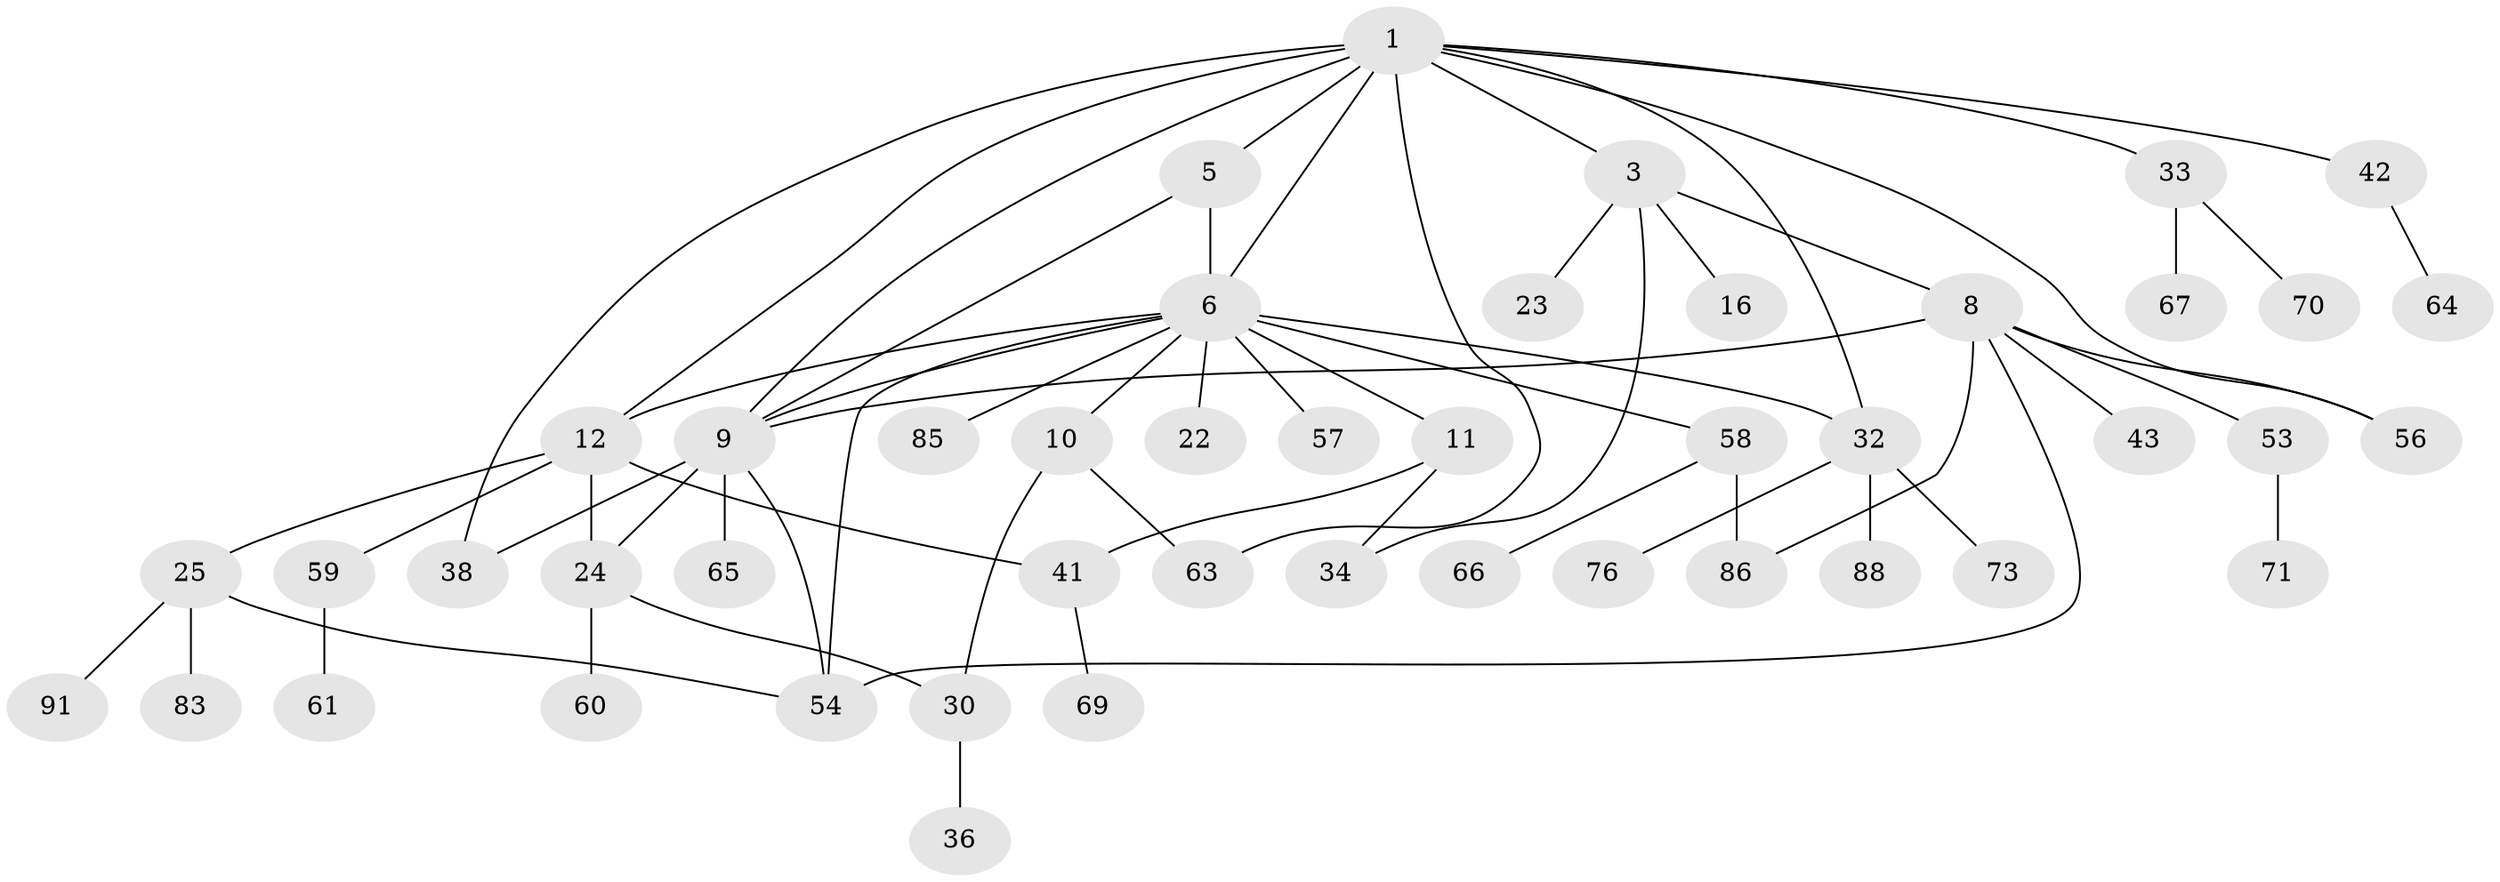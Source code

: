 // original degree distribution, {3: 0.1956521739130435, 6: 0.05434782608695652, 5: 0.05434782608695652, 4: 0.05434782608695652, 2: 0.2608695652173913, 1: 0.3695652173913043, 7: 0.010869565217391304}
// Generated by graph-tools (version 1.1) at 2025/54/03/05/25 16:54:47]
// undirected, 46 vertices, 62 edges
graph export_dot {
graph [start="1"]
  node [color=gray90,style=filled];
  1 [super="+4+2"];
  3 [super="+13"];
  5 [super="+82+80"];
  6 [super="+7"];
  8 [super="+14+21+20+84"];
  9 [super="+52+45+55"];
  10 [super="+26+18"];
  11 [super="+27"];
  12 [super="+15"];
  16;
  22 [super="+79"];
  23;
  24 [super="+68"];
  25 [super="+51"];
  30 [super="+39"];
  32 [super="+48"];
  33 [super="+49"];
  34;
  36;
  38 [super="+89+77"];
  41 [super="+47+50"];
  42;
  43;
  53;
  54 [super="+81"];
  56;
  57;
  58 [super="+78"];
  59;
  60 [super="+87"];
  61;
  63 [super="+75+92"];
  64;
  65;
  66;
  67;
  69;
  70;
  71;
  73;
  76;
  83;
  85;
  86;
  88;
  91;
  1 -- 12;
  1 -- 32;
  1 -- 33;
  1 -- 38;
  1 -- 9;
  1 -- 42;
  1 -- 56;
  1 -- 63;
  1 -- 6 [weight=2];
  1 -- 3;
  1 -- 5;
  3 -- 8;
  3 -- 16;
  3 -- 23;
  3 -- 34;
  5 -- 6;
  5 -- 9;
  6 -- 10;
  6 -- 11;
  6 -- 12;
  6 -- 85;
  6 -- 22;
  6 -- 54;
  6 -- 57;
  6 -- 58;
  6 -- 32;
  6 -- 9;
  8 -- 9;
  8 -- 43;
  8 -- 53;
  8 -- 86;
  8 -- 54;
  8 -- 56;
  9 -- 54;
  9 -- 38;
  9 -- 65;
  9 -- 24;
  10 -- 63;
  10 -- 30;
  11 -- 34;
  11 -- 41;
  12 -- 59;
  12 -- 24;
  12 -- 25;
  12 -- 41;
  24 -- 60;
  24 -- 30;
  25 -- 83;
  25 -- 54;
  25 -- 91;
  30 -- 36;
  32 -- 73;
  32 -- 76;
  32 -- 88;
  33 -- 67;
  33 -- 70;
  41 -- 69;
  42 -- 64;
  53 -- 71;
  58 -- 66;
  58 -- 86;
  59 -- 61;
}
